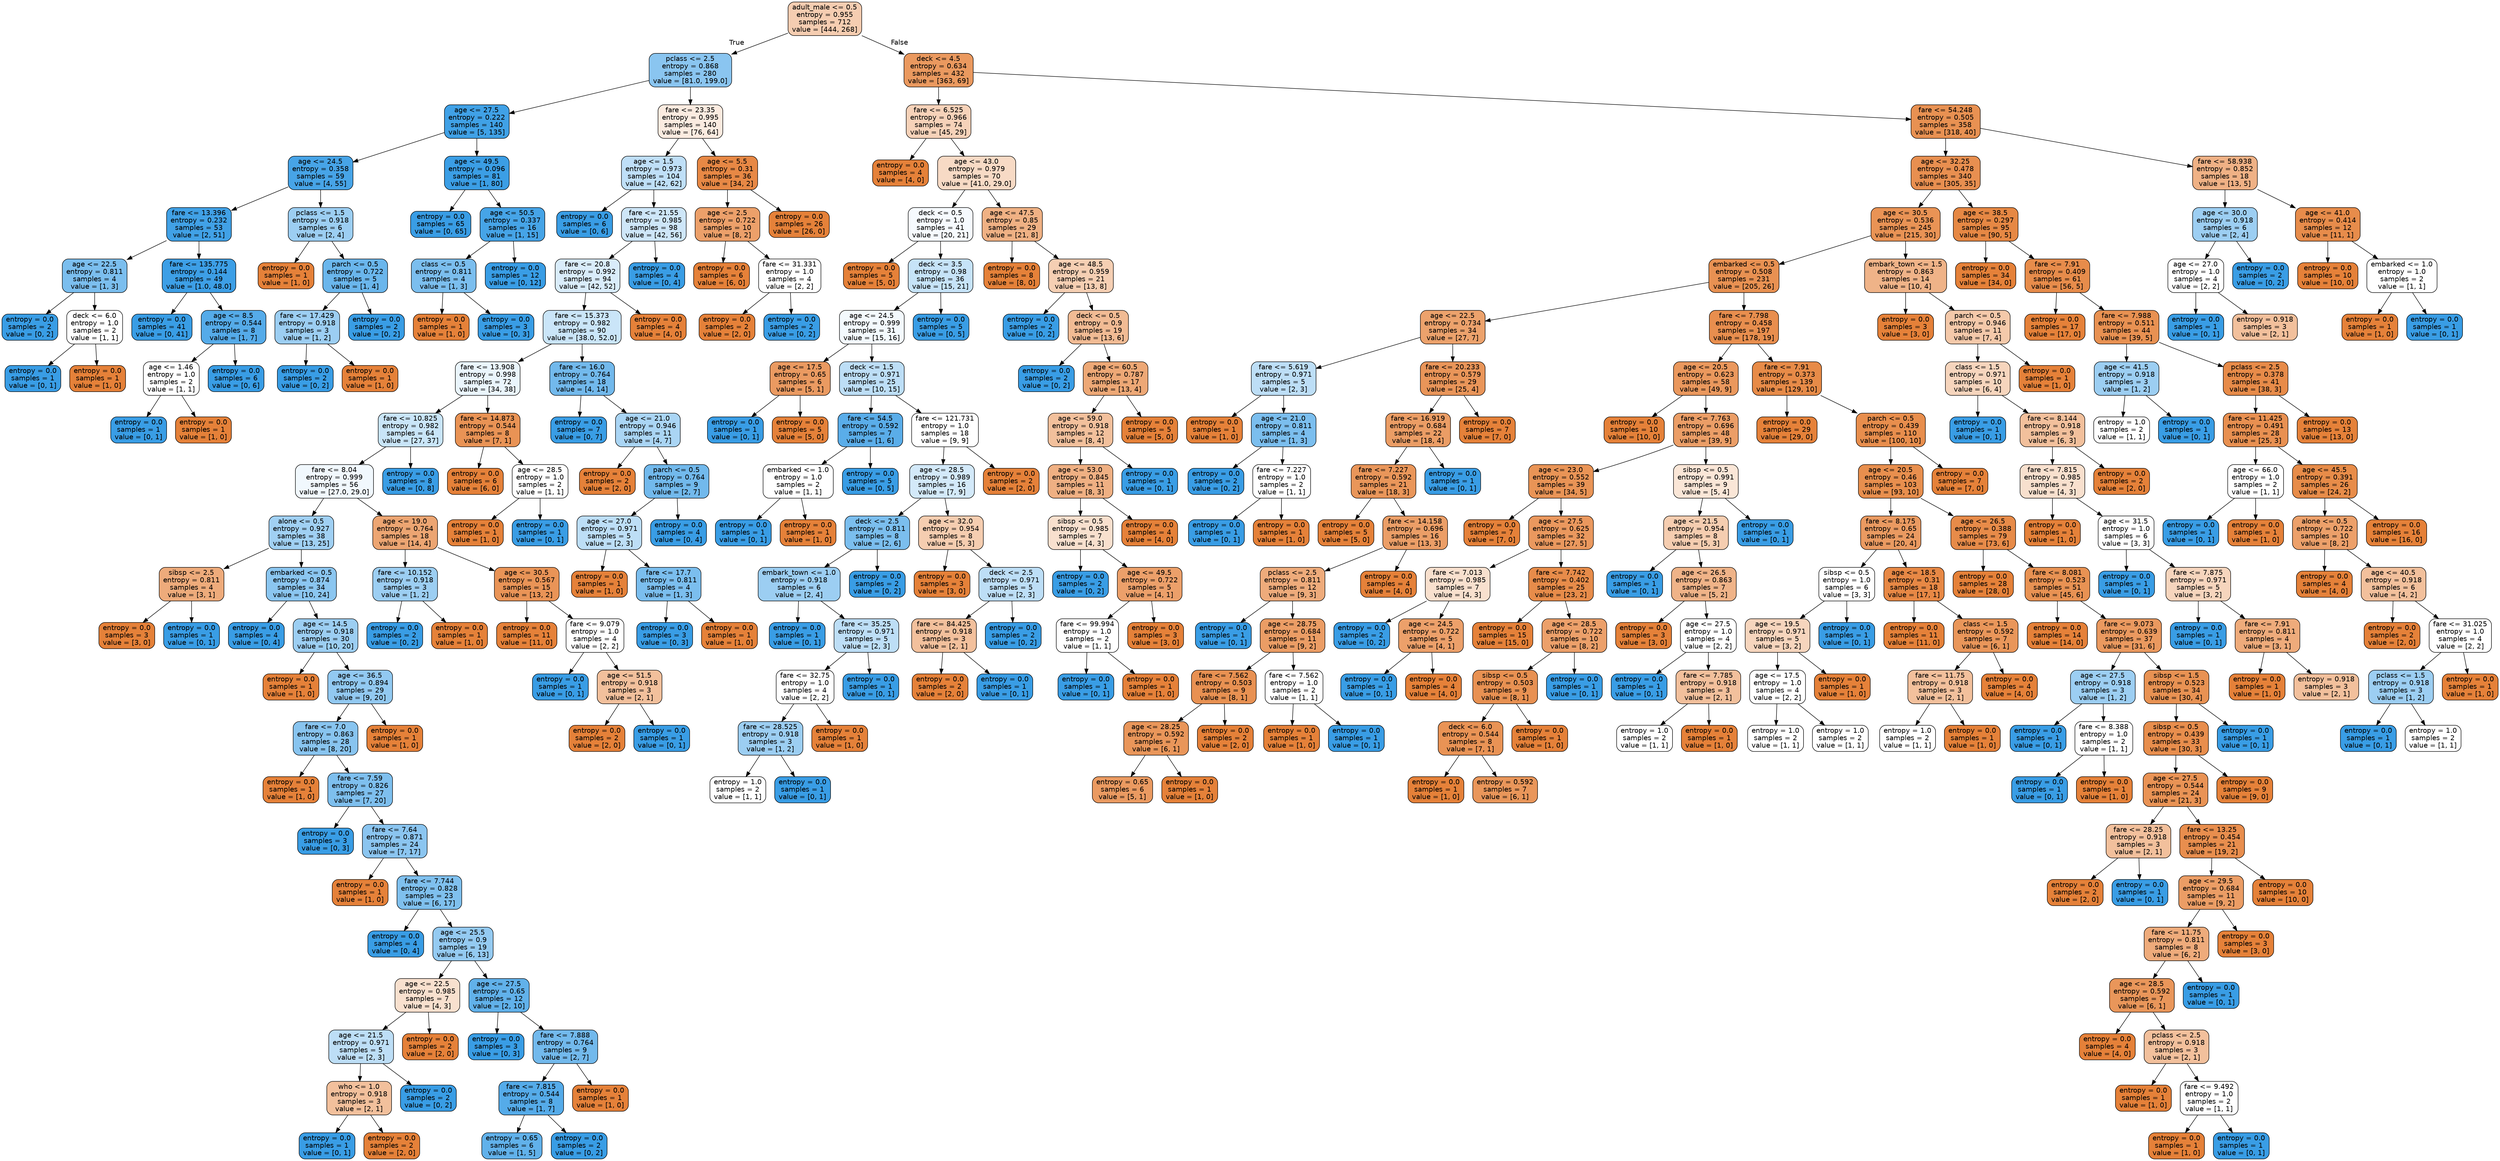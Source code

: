 digraph Tree {
node [shape=box, style="filled, rounded", color="black", fontname="helvetica"] ;
edge [fontname="helvetica"] ;
0 [label="adult_male <= 0.5\nentropy = 0.955\nsamples = 712\nvalue = [444, 268]", fillcolor="#f5cdb1"] ;
1 [label="pclass <= 2.5\nentropy = 0.868\nsamples = 280\nvalue = [81.0, 199.0]", fillcolor="#8ac5f0"] ;
0 -> 1 [labeldistance=2.5, labelangle=45, headlabel="True"] ;
2 [label="age <= 27.5\nentropy = 0.222\nsamples = 140\nvalue = [5, 135]", fillcolor="#40a1e6"] ;
1 -> 2 ;
3 [label="age <= 24.5\nentropy = 0.358\nsamples = 59\nvalue = [4, 55]", fillcolor="#47a4e7"] ;
2 -> 3 ;
4 [label="fare <= 13.396\nentropy = 0.232\nsamples = 53\nvalue = [2, 51]", fillcolor="#41a1e6"] ;
3 -> 4 ;
5 [label="age <= 22.5\nentropy = 0.811\nsamples = 4\nvalue = [1, 3]", fillcolor="#7bbeee"] ;
4 -> 5 ;
6 [label="entropy = 0.0\nsamples = 2\nvalue = [0, 2]", fillcolor="#399de5"] ;
5 -> 6 ;
7 [label="deck <= 6.0\nentropy = 1.0\nsamples = 2\nvalue = [1, 1]", fillcolor="#ffffff"] ;
5 -> 7 ;
8 [label="entropy = 0.0\nsamples = 1\nvalue = [0, 1]", fillcolor="#399de5"] ;
7 -> 8 ;
9 [label="entropy = 0.0\nsamples = 1\nvalue = [1, 0]", fillcolor="#e58139"] ;
7 -> 9 ;
10 [label="fare <= 135.775\nentropy = 0.144\nsamples = 49\nvalue = [1.0, 48.0]", fillcolor="#3d9fe6"] ;
4 -> 10 ;
11 [label="entropy = 0.0\nsamples = 41\nvalue = [0, 41]", fillcolor="#399de5"] ;
10 -> 11 ;
12 [label="age <= 8.5\nentropy = 0.544\nsamples = 8\nvalue = [1, 7]", fillcolor="#55abe9"] ;
10 -> 12 ;
13 [label="age <= 1.46\nentropy = 1.0\nsamples = 2\nvalue = [1, 1]", fillcolor="#ffffff"] ;
12 -> 13 ;
14 [label="entropy = 0.0\nsamples = 1\nvalue = [0, 1]", fillcolor="#399de5"] ;
13 -> 14 ;
15 [label="entropy = 0.0\nsamples = 1\nvalue = [1, 0]", fillcolor="#e58139"] ;
13 -> 15 ;
16 [label="entropy = 0.0\nsamples = 6\nvalue = [0, 6]", fillcolor="#399de5"] ;
12 -> 16 ;
17 [label="pclass <= 1.5\nentropy = 0.918\nsamples = 6\nvalue = [2, 4]", fillcolor="#9ccef2"] ;
3 -> 17 ;
18 [label="entropy = 0.0\nsamples = 1\nvalue = [1, 0]", fillcolor="#e58139"] ;
17 -> 18 ;
19 [label="parch <= 0.5\nentropy = 0.722\nsamples = 5\nvalue = [1, 4]", fillcolor="#6ab6ec"] ;
17 -> 19 ;
20 [label="fare <= 17.429\nentropy = 0.918\nsamples = 3\nvalue = [1, 2]", fillcolor="#9ccef2"] ;
19 -> 20 ;
21 [label="entropy = 0.0\nsamples = 2\nvalue = [0, 2]", fillcolor="#399de5"] ;
20 -> 21 ;
22 [label="entropy = 0.0\nsamples = 1\nvalue = [1, 0]", fillcolor="#e58139"] ;
20 -> 22 ;
23 [label="entropy = 0.0\nsamples = 2\nvalue = [0, 2]", fillcolor="#399de5"] ;
19 -> 23 ;
24 [label="age <= 49.5\nentropy = 0.096\nsamples = 81\nvalue = [1, 80]", fillcolor="#3b9ee5"] ;
2 -> 24 ;
25 [label="entropy = 0.0\nsamples = 65\nvalue = [0, 65]", fillcolor="#399de5"] ;
24 -> 25 ;
26 [label="age <= 50.5\nentropy = 0.337\nsamples = 16\nvalue = [1, 15]", fillcolor="#46a4e7"] ;
24 -> 26 ;
27 [label="class <= 0.5\nentropy = 0.811\nsamples = 4\nvalue = [1, 3]", fillcolor="#7bbeee"] ;
26 -> 27 ;
28 [label="entropy = 0.0\nsamples = 1\nvalue = [1, 0]", fillcolor="#e58139"] ;
27 -> 28 ;
29 [label="entropy = 0.0\nsamples = 3\nvalue = [0, 3]", fillcolor="#399de5"] ;
27 -> 29 ;
30 [label="entropy = 0.0\nsamples = 12\nvalue = [0, 12]", fillcolor="#399de5"] ;
26 -> 30 ;
31 [label="fare <= 23.35\nentropy = 0.995\nsamples = 140\nvalue = [76, 64]", fillcolor="#fbebe0"] ;
1 -> 31 ;
32 [label="age <= 1.5\nentropy = 0.973\nsamples = 104\nvalue = [42, 62]", fillcolor="#bfdff7"] ;
31 -> 32 ;
33 [label="entropy = 0.0\nsamples = 6\nvalue = [0, 6]", fillcolor="#399de5"] ;
32 -> 33 ;
34 [label="fare <= 21.55\nentropy = 0.985\nsamples = 98\nvalue = [42, 56]", fillcolor="#cee6f8"] ;
32 -> 34 ;
35 [label="fare <= 20.8\nentropy = 0.992\nsamples = 94\nvalue = [42, 52]", fillcolor="#d9ecfa"] ;
34 -> 35 ;
36 [label="fare <= 15.373\nentropy = 0.982\nsamples = 90\nvalue = [38.0, 52.0]", fillcolor="#cae5f8"] ;
35 -> 36 ;
37 [label="fare <= 13.908\nentropy = 0.998\nsamples = 72\nvalue = [34, 38]", fillcolor="#eaf5fc"] ;
36 -> 37 ;
38 [label="fare <= 10.825\nentropy = 0.982\nsamples = 64\nvalue = [27, 37]", fillcolor="#c9e5f8"] ;
37 -> 38 ;
39 [label="fare <= 8.04\nentropy = 0.999\nsamples = 56\nvalue = [27.0, 29.0]", fillcolor="#f1f8fd"] ;
38 -> 39 ;
40 [label="alone <= 0.5\nentropy = 0.927\nsamples = 38\nvalue = [13, 25]", fillcolor="#a0d0f3"] ;
39 -> 40 ;
41 [label="sibsp <= 2.5\nentropy = 0.811\nsamples = 4\nvalue = [3, 1]", fillcolor="#eeab7b"] ;
40 -> 41 ;
42 [label="entropy = 0.0\nsamples = 3\nvalue = [3, 0]", fillcolor="#e58139"] ;
41 -> 42 ;
43 [label="entropy = 0.0\nsamples = 1\nvalue = [0, 1]", fillcolor="#399de5"] ;
41 -> 43 ;
44 [label="embarked <= 0.5\nentropy = 0.874\nsamples = 34\nvalue = [10, 24]", fillcolor="#8bc6f0"] ;
40 -> 44 ;
45 [label="entropy = 0.0\nsamples = 4\nvalue = [0, 4]", fillcolor="#399de5"] ;
44 -> 45 ;
46 [label="age <= 14.5\nentropy = 0.918\nsamples = 30\nvalue = [10, 20]", fillcolor="#9ccef2"] ;
44 -> 46 ;
47 [label="entropy = 0.0\nsamples = 1\nvalue = [1, 0]", fillcolor="#e58139"] ;
46 -> 47 ;
48 [label="age <= 36.5\nentropy = 0.894\nsamples = 29\nvalue = [9, 20]", fillcolor="#92c9f1"] ;
46 -> 48 ;
49 [label="fare <= 7.0\nentropy = 0.863\nsamples = 28\nvalue = [8, 20]", fillcolor="#88c4ef"] ;
48 -> 49 ;
50 [label="entropy = 0.0\nsamples = 1\nvalue = [1, 0]", fillcolor="#e58139"] ;
49 -> 50 ;
51 [label="fare <= 7.59\nentropy = 0.826\nsamples = 27\nvalue = [7, 20]", fillcolor="#7ebfee"] ;
49 -> 51 ;
52 [label="entropy = 0.0\nsamples = 3\nvalue = [0, 3]", fillcolor="#399de5"] ;
51 -> 52 ;
53 [label="fare <= 7.64\nentropy = 0.871\nsamples = 24\nvalue = [7, 17]", fillcolor="#8bc5f0"] ;
51 -> 53 ;
54 [label="entropy = 0.0\nsamples = 1\nvalue = [1, 0]", fillcolor="#e58139"] ;
53 -> 54 ;
55 [label="fare <= 7.744\nentropy = 0.828\nsamples = 23\nvalue = [6, 17]", fillcolor="#7fc0ee"] ;
53 -> 55 ;
56 [label="entropy = 0.0\nsamples = 4\nvalue = [0, 4]", fillcolor="#399de5"] ;
55 -> 56 ;
57 [label="age <= 25.5\nentropy = 0.9\nsamples = 19\nvalue = [6, 13]", fillcolor="#94caf1"] ;
55 -> 57 ;
58 [label="age <= 22.5\nentropy = 0.985\nsamples = 7\nvalue = [4, 3]", fillcolor="#f8e0ce"] ;
57 -> 58 ;
59 [label="age <= 21.5\nentropy = 0.971\nsamples = 5\nvalue = [2, 3]", fillcolor="#bddef6"] ;
58 -> 59 ;
60 [label="who <= 1.0\nentropy = 0.918\nsamples = 3\nvalue = [2, 1]", fillcolor="#f2c09c"] ;
59 -> 60 ;
61 [label="entropy = 0.0\nsamples = 1\nvalue = [0, 1]", fillcolor="#399de5"] ;
60 -> 61 ;
62 [label="entropy = 0.0\nsamples = 2\nvalue = [2, 0]", fillcolor="#e58139"] ;
60 -> 62 ;
63 [label="entropy = 0.0\nsamples = 2\nvalue = [0, 2]", fillcolor="#399de5"] ;
59 -> 63 ;
64 [label="entropy = 0.0\nsamples = 2\nvalue = [2, 0]", fillcolor="#e58139"] ;
58 -> 64 ;
65 [label="age <= 27.5\nentropy = 0.65\nsamples = 12\nvalue = [2, 10]", fillcolor="#61b1ea"] ;
57 -> 65 ;
66 [label="entropy = 0.0\nsamples = 3\nvalue = [0, 3]", fillcolor="#399de5"] ;
65 -> 66 ;
67 [label="fare <= 7.888\nentropy = 0.764\nsamples = 9\nvalue = [2, 7]", fillcolor="#72b9ec"] ;
65 -> 67 ;
68 [label="fare <= 7.815\nentropy = 0.544\nsamples = 8\nvalue = [1, 7]", fillcolor="#55abe9"] ;
67 -> 68 ;
69 [label="entropy = 0.65\nsamples = 6\nvalue = [1, 5]", fillcolor="#61b1ea"] ;
68 -> 69 ;
70 [label="entropy = 0.0\nsamples = 2\nvalue = [0, 2]", fillcolor="#399de5"] ;
68 -> 70 ;
71 [label="entropy = 0.0\nsamples = 1\nvalue = [1, 0]", fillcolor="#e58139"] ;
67 -> 71 ;
72 [label="entropy = 0.0\nsamples = 1\nvalue = [1, 0]", fillcolor="#e58139"] ;
48 -> 72 ;
73 [label="age <= 19.0\nentropy = 0.764\nsamples = 18\nvalue = [14, 4]", fillcolor="#eca572"] ;
39 -> 73 ;
74 [label="fare <= 10.152\nentropy = 0.918\nsamples = 3\nvalue = [1, 2]", fillcolor="#9ccef2"] ;
73 -> 74 ;
75 [label="entropy = 0.0\nsamples = 2\nvalue = [0, 2]", fillcolor="#399de5"] ;
74 -> 75 ;
76 [label="entropy = 0.0\nsamples = 1\nvalue = [1, 0]", fillcolor="#e58139"] ;
74 -> 76 ;
77 [label="age <= 30.5\nentropy = 0.567\nsamples = 15\nvalue = [13, 2]", fillcolor="#e99457"] ;
73 -> 77 ;
78 [label="entropy = 0.0\nsamples = 11\nvalue = [11, 0]", fillcolor="#e58139"] ;
77 -> 78 ;
79 [label="fare <= 9.079\nentropy = 1.0\nsamples = 4\nvalue = [2, 2]", fillcolor="#ffffff"] ;
77 -> 79 ;
80 [label="entropy = 0.0\nsamples = 1\nvalue = [0, 1]", fillcolor="#399de5"] ;
79 -> 80 ;
81 [label="age <= 51.5\nentropy = 0.918\nsamples = 3\nvalue = [2, 1]", fillcolor="#f2c09c"] ;
79 -> 81 ;
82 [label="entropy = 0.0\nsamples = 2\nvalue = [2, 0]", fillcolor="#e58139"] ;
81 -> 82 ;
83 [label="entropy = 0.0\nsamples = 1\nvalue = [0, 1]", fillcolor="#399de5"] ;
81 -> 83 ;
84 [label="entropy = 0.0\nsamples = 8\nvalue = [0, 8]", fillcolor="#399de5"] ;
38 -> 84 ;
85 [label="fare <= 14.873\nentropy = 0.544\nsamples = 8\nvalue = [7, 1]", fillcolor="#e99355"] ;
37 -> 85 ;
86 [label="entropy = 0.0\nsamples = 6\nvalue = [6, 0]", fillcolor="#e58139"] ;
85 -> 86 ;
87 [label="age <= 28.5\nentropy = 1.0\nsamples = 2\nvalue = [1, 1]", fillcolor="#ffffff"] ;
85 -> 87 ;
88 [label="entropy = 0.0\nsamples = 1\nvalue = [1, 0]", fillcolor="#e58139"] ;
87 -> 88 ;
89 [label="entropy = 0.0\nsamples = 1\nvalue = [0, 1]", fillcolor="#399de5"] ;
87 -> 89 ;
90 [label="fare <= 16.0\nentropy = 0.764\nsamples = 18\nvalue = [4, 14]", fillcolor="#72b9ec"] ;
36 -> 90 ;
91 [label="entropy = 0.0\nsamples = 7\nvalue = [0, 7]", fillcolor="#399de5"] ;
90 -> 91 ;
92 [label="age <= 21.0\nentropy = 0.946\nsamples = 11\nvalue = [4, 7]", fillcolor="#aad5f4"] ;
90 -> 92 ;
93 [label="entropy = 0.0\nsamples = 2\nvalue = [2, 0]", fillcolor="#e58139"] ;
92 -> 93 ;
94 [label="parch <= 0.5\nentropy = 0.764\nsamples = 9\nvalue = [2, 7]", fillcolor="#72b9ec"] ;
92 -> 94 ;
95 [label="age <= 27.0\nentropy = 0.971\nsamples = 5\nvalue = [2, 3]", fillcolor="#bddef6"] ;
94 -> 95 ;
96 [label="entropy = 0.0\nsamples = 1\nvalue = [1, 0]", fillcolor="#e58139"] ;
95 -> 96 ;
97 [label="fare <= 17.7\nentropy = 0.811\nsamples = 4\nvalue = [1, 3]", fillcolor="#7bbeee"] ;
95 -> 97 ;
98 [label="entropy = 0.0\nsamples = 3\nvalue = [0, 3]", fillcolor="#399de5"] ;
97 -> 98 ;
99 [label="entropy = 0.0\nsamples = 1\nvalue = [1, 0]", fillcolor="#e58139"] ;
97 -> 99 ;
100 [label="entropy = 0.0\nsamples = 4\nvalue = [0, 4]", fillcolor="#399de5"] ;
94 -> 100 ;
101 [label="entropy = 0.0\nsamples = 4\nvalue = [4, 0]", fillcolor="#e58139"] ;
35 -> 101 ;
102 [label="entropy = 0.0\nsamples = 4\nvalue = [0, 4]", fillcolor="#399de5"] ;
34 -> 102 ;
103 [label="age <= 5.5\nentropy = 0.31\nsamples = 36\nvalue = [34, 2]", fillcolor="#e78845"] ;
31 -> 103 ;
104 [label="age <= 2.5\nentropy = 0.722\nsamples = 10\nvalue = [8, 2]", fillcolor="#eca06a"] ;
103 -> 104 ;
105 [label="entropy = 0.0\nsamples = 6\nvalue = [6, 0]", fillcolor="#e58139"] ;
104 -> 105 ;
106 [label="fare <= 31.331\nentropy = 1.0\nsamples = 4\nvalue = [2, 2]", fillcolor="#ffffff"] ;
104 -> 106 ;
107 [label="entropy = 0.0\nsamples = 2\nvalue = [2, 0]", fillcolor="#e58139"] ;
106 -> 107 ;
108 [label="entropy = 0.0\nsamples = 2\nvalue = [0, 2]", fillcolor="#399de5"] ;
106 -> 108 ;
109 [label="entropy = 0.0\nsamples = 26\nvalue = [26, 0]", fillcolor="#e58139"] ;
103 -> 109 ;
110 [label="deck <= 4.5\nentropy = 0.634\nsamples = 432\nvalue = [363, 69]", fillcolor="#ea995f"] ;
0 -> 110 [labeldistance=2.5, labelangle=-45, headlabel="False"] ;
111 [label="fare <= 6.525\nentropy = 0.966\nsamples = 74\nvalue = [45, 29]", fillcolor="#f6d2b9"] ;
110 -> 111 ;
112 [label="entropy = 0.0\nsamples = 4\nvalue = [4, 0]", fillcolor="#e58139"] ;
111 -> 112 ;
113 [label="age <= 43.0\nentropy = 0.979\nsamples = 70\nvalue = [41.0, 29.0]", fillcolor="#f7dac5"] ;
111 -> 113 ;
114 [label="deck <= 0.5\nentropy = 1.0\nsamples = 41\nvalue = [20, 21]", fillcolor="#f6fafe"] ;
113 -> 114 ;
115 [label="entropy = 0.0\nsamples = 5\nvalue = [5, 0]", fillcolor="#e58139"] ;
114 -> 115 ;
116 [label="deck <= 3.5\nentropy = 0.98\nsamples = 36\nvalue = [15, 21]", fillcolor="#c6e3f8"] ;
114 -> 116 ;
117 [label="age <= 24.5\nentropy = 0.999\nsamples = 31\nvalue = [15, 16]", fillcolor="#f3f9fd"] ;
116 -> 117 ;
118 [label="age <= 17.5\nentropy = 0.65\nsamples = 6\nvalue = [5, 1]", fillcolor="#ea9a61"] ;
117 -> 118 ;
119 [label="entropy = 0.0\nsamples = 1\nvalue = [0, 1]", fillcolor="#399de5"] ;
118 -> 119 ;
120 [label="entropy = 0.0\nsamples = 5\nvalue = [5, 0]", fillcolor="#e58139"] ;
118 -> 120 ;
121 [label="deck <= 1.5\nentropy = 0.971\nsamples = 25\nvalue = [10, 15]", fillcolor="#bddef6"] ;
117 -> 121 ;
122 [label="fare <= 54.5\nentropy = 0.592\nsamples = 7\nvalue = [1, 6]", fillcolor="#5aade9"] ;
121 -> 122 ;
123 [label="embarked <= 1.0\nentropy = 1.0\nsamples = 2\nvalue = [1, 1]", fillcolor="#ffffff"] ;
122 -> 123 ;
124 [label="entropy = 0.0\nsamples = 1\nvalue = [0, 1]", fillcolor="#399de5"] ;
123 -> 124 ;
125 [label="entropy = 0.0\nsamples = 1\nvalue = [1, 0]", fillcolor="#e58139"] ;
123 -> 125 ;
126 [label="entropy = 0.0\nsamples = 5\nvalue = [0, 5]", fillcolor="#399de5"] ;
122 -> 126 ;
127 [label="fare <= 121.731\nentropy = 1.0\nsamples = 18\nvalue = [9, 9]", fillcolor="#ffffff"] ;
121 -> 127 ;
128 [label="age <= 28.5\nentropy = 0.989\nsamples = 16\nvalue = [7, 9]", fillcolor="#d3e9f9"] ;
127 -> 128 ;
129 [label="deck <= 2.5\nentropy = 0.811\nsamples = 8\nvalue = [2, 6]", fillcolor="#7bbeee"] ;
128 -> 129 ;
130 [label="embark_town <= 1.0\nentropy = 0.918\nsamples = 6\nvalue = [2, 4]", fillcolor="#9ccef2"] ;
129 -> 130 ;
131 [label="entropy = 0.0\nsamples = 1\nvalue = [0, 1]", fillcolor="#399de5"] ;
130 -> 131 ;
132 [label="fare <= 35.25\nentropy = 0.971\nsamples = 5\nvalue = [2, 3]", fillcolor="#bddef6"] ;
130 -> 132 ;
133 [label="fare <= 32.75\nentropy = 1.0\nsamples = 4\nvalue = [2, 2]", fillcolor="#ffffff"] ;
132 -> 133 ;
134 [label="fare <= 28.525\nentropy = 0.918\nsamples = 3\nvalue = [1, 2]", fillcolor="#9ccef2"] ;
133 -> 134 ;
135 [label="entropy = 1.0\nsamples = 2\nvalue = [1, 1]", fillcolor="#ffffff"] ;
134 -> 135 ;
136 [label="entropy = 0.0\nsamples = 1\nvalue = [0, 1]", fillcolor="#399de5"] ;
134 -> 136 ;
137 [label="entropy = 0.0\nsamples = 1\nvalue = [1, 0]", fillcolor="#e58139"] ;
133 -> 137 ;
138 [label="entropy = 0.0\nsamples = 1\nvalue = [0, 1]", fillcolor="#399de5"] ;
132 -> 138 ;
139 [label="entropy = 0.0\nsamples = 2\nvalue = [0, 2]", fillcolor="#399de5"] ;
129 -> 139 ;
140 [label="age <= 32.0\nentropy = 0.954\nsamples = 8\nvalue = [5, 3]", fillcolor="#f5cdb0"] ;
128 -> 140 ;
141 [label="entropy = 0.0\nsamples = 3\nvalue = [3, 0]", fillcolor="#e58139"] ;
140 -> 141 ;
142 [label="deck <= 2.5\nentropy = 0.971\nsamples = 5\nvalue = [2, 3]", fillcolor="#bddef6"] ;
140 -> 142 ;
143 [label="fare <= 84.425\nentropy = 0.918\nsamples = 3\nvalue = [2, 1]", fillcolor="#f2c09c"] ;
142 -> 143 ;
144 [label="entropy = 0.0\nsamples = 2\nvalue = [2, 0]", fillcolor="#e58139"] ;
143 -> 144 ;
145 [label="entropy = 0.0\nsamples = 1\nvalue = [0, 1]", fillcolor="#399de5"] ;
143 -> 145 ;
146 [label="entropy = 0.0\nsamples = 2\nvalue = [0, 2]", fillcolor="#399de5"] ;
142 -> 146 ;
147 [label="entropy = 0.0\nsamples = 2\nvalue = [2, 0]", fillcolor="#e58139"] ;
127 -> 147 ;
148 [label="entropy = 0.0\nsamples = 5\nvalue = [0, 5]", fillcolor="#399de5"] ;
116 -> 148 ;
149 [label="age <= 47.5\nentropy = 0.85\nsamples = 29\nvalue = [21, 8]", fillcolor="#efb184"] ;
113 -> 149 ;
150 [label="entropy = 0.0\nsamples = 8\nvalue = [8, 0]", fillcolor="#e58139"] ;
149 -> 150 ;
151 [label="age <= 48.5\nentropy = 0.959\nsamples = 21\nvalue = [13, 8]", fillcolor="#f5cfb3"] ;
149 -> 151 ;
152 [label="entropy = 0.0\nsamples = 2\nvalue = [0, 2]", fillcolor="#399de5"] ;
151 -> 152 ;
153 [label="deck <= 0.5\nentropy = 0.9\nsamples = 19\nvalue = [13, 6]", fillcolor="#f1bb94"] ;
151 -> 153 ;
154 [label="entropy = 0.0\nsamples = 2\nvalue = [0, 2]", fillcolor="#399de5"] ;
153 -> 154 ;
155 [label="age <= 60.5\nentropy = 0.787\nsamples = 17\nvalue = [13, 4]", fillcolor="#eda876"] ;
153 -> 155 ;
156 [label="age <= 59.0\nentropy = 0.918\nsamples = 12\nvalue = [8, 4]", fillcolor="#f2c09c"] ;
155 -> 156 ;
157 [label="age <= 53.0\nentropy = 0.845\nsamples = 11\nvalue = [8, 3]", fillcolor="#efb083"] ;
156 -> 157 ;
158 [label="sibsp <= 0.5\nentropy = 0.985\nsamples = 7\nvalue = [4, 3]", fillcolor="#f8e0ce"] ;
157 -> 158 ;
159 [label="entropy = 0.0\nsamples = 2\nvalue = [0, 2]", fillcolor="#399de5"] ;
158 -> 159 ;
160 [label="age <= 49.5\nentropy = 0.722\nsamples = 5\nvalue = [4, 1]", fillcolor="#eca06a"] ;
158 -> 160 ;
161 [label="fare <= 99.994\nentropy = 1.0\nsamples = 2\nvalue = [1, 1]", fillcolor="#ffffff"] ;
160 -> 161 ;
162 [label="entropy = 0.0\nsamples = 1\nvalue = [0, 1]", fillcolor="#399de5"] ;
161 -> 162 ;
163 [label="entropy = 0.0\nsamples = 1\nvalue = [1, 0]", fillcolor="#e58139"] ;
161 -> 163 ;
164 [label="entropy = 0.0\nsamples = 3\nvalue = [3, 0]", fillcolor="#e58139"] ;
160 -> 164 ;
165 [label="entropy = 0.0\nsamples = 4\nvalue = [4, 0]", fillcolor="#e58139"] ;
157 -> 165 ;
166 [label="entropy = 0.0\nsamples = 1\nvalue = [0, 1]", fillcolor="#399de5"] ;
156 -> 166 ;
167 [label="entropy = 0.0\nsamples = 5\nvalue = [5, 0]", fillcolor="#e58139"] ;
155 -> 167 ;
168 [label="fare <= 54.248\nentropy = 0.505\nsamples = 358\nvalue = [318, 40]", fillcolor="#e89152"] ;
110 -> 168 ;
169 [label="age <= 32.25\nentropy = 0.478\nsamples = 340\nvalue = [305, 35]", fillcolor="#e88f50"] ;
168 -> 169 ;
170 [label="age <= 30.5\nentropy = 0.536\nsamples = 245\nvalue = [215, 30]", fillcolor="#e99355"] ;
169 -> 170 ;
171 [label="embarked <= 0.5\nentropy = 0.508\nsamples = 231\nvalue = [205, 26]", fillcolor="#e89152"] ;
170 -> 171 ;
172 [label="age <= 22.5\nentropy = 0.734\nsamples = 34\nvalue = [27, 7]", fillcolor="#eca26c"] ;
171 -> 172 ;
173 [label="fare <= 5.619\nentropy = 0.971\nsamples = 5\nvalue = [2, 3]", fillcolor="#bddef6"] ;
172 -> 173 ;
174 [label="entropy = 0.0\nsamples = 1\nvalue = [1, 0]", fillcolor="#e58139"] ;
173 -> 174 ;
175 [label="age <= 21.0\nentropy = 0.811\nsamples = 4\nvalue = [1, 3]", fillcolor="#7bbeee"] ;
173 -> 175 ;
176 [label="entropy = 0.0\nsamples = 2\nvalue = [0, 2]", fillcolor="#399de5"] ;
175 -> 176 ;
177 [label="fare <= 7.227\nentropy = 1.0\nsamples = 2\nvalue = [1, 1]", fillcolor="#ffffff"] ;
175 -> 177 ;
178 [label="entropy = 0.0\nsamples = 1\nvalue = [0, 1]", fillcolor="#399de5"] ;
177 -> 178 ;
179 [label="entropy = 0.0\nsamples = 1\nvalue = [1, 0]", fillcolor="#e58139"] ;
177 -> 179 ;
180 [label="fare <= 20.233\nentropy = 0.579\nsamples = 29\nvalue = [25, 4]", fillcolor="#e99559"] ;
172 -> 180 ;
181 [label="fare <= 16.919\nentropy = 0.684\nsamples = 22\nvalue = [18, 4]", fillcolor="#eb9d65"] ;
180 -> 181 ;
182 [label="fare <= 7.227\nentropy = 0.592\nsamples = 21\nvalue = [18, 3]", fillcolor="#e9965a"] ;
181 -> 182 ;
183 [label="entropy = 0.0\nsamples = 5\nvalue = [5, 0]", fillcolor="#e58139"] ;
182 -> 183 ;
184 [label="fare <= 14.158\nentropy = 0.696\nsamples = 16\nvalue = [13, 3]", fillcolor="#eb9e67"] ;
182 -> 184 ;
185 [label="pclass <= 2.5\nentropy = 0.811\nsamples = 12\nvalue = [9, 3]", fillcolor="#eeab7b"] ;
184 -> 185 ;
186 [label="entropy = 0.0\nsamples = 1\nvalue = [0, 1]", fillcolor="#399de5"] ;
185 -> 186 ;
187 [label="age <= 28.75\nentropy = 0.684\nsamples = 11\nvalue = [9, 2]", fillcolor="#eb9d65"] ;
185 -> 187 ;
188 [label="fare <= 7.562\nentropy = 0.503\nsamples = 9\nvalue = [8, 1]", fillcolor="#e89152"] ;
187 -> 188 ;
189 [label="age <= 28.25\nentropy = 0.592\nsamples = 7\nvalue = [6, 1]", fillcolor="#e9965a"] ;
188 -> 189 ;
190 [label="entropy = 0.65\nsamples = 6\nvalue = [5, 1]", fillcolor="#ea9a61"] ;
189 -> 190 ;
191 [label="entropy = 0.0\nsamples = 1\nvalue = [1, 0]", fillcolor="#e58139"] ;
189 -> 191 ;
192 [label="entropy = 0.0\nsamples = 2\nvalue = [2, 0]", fillcolor="#e58139"] ;
188 -> 192 ;
193 [label="fare <= 7.562\nentropy = 1.0\nsamples = 2\nvalue = [1, 1]", fillcolor="#ffffff"] ;
187 -> 193 ;
194 [label="entropy = 0.0\nsamples = 1\nvalue = [1, 0]", fillcolor="#e58139"] ;
193 -> 194 ;
195 [label="entropy = 0.0\nsamples = 1\nvalue = [0, 1]", fillcolor="#399de5"] ;
193 -> 195 ;
196 [label="entropy = 0.0\nsamples = 4\nvalue = [4, 0]", fillcolor="#e58139"] ;
184 -> 196 ;
197 [label="entropy = 0.0\nsamples = 1\nvalue = [0, 1]", fillcolor="#399de5"] ;
181 -> 197 ;
198 [label="entropy = 0.0\nsamples = 7\nvalue = [7, 0]", fillcolor="#e58139"] ;
180 -> 198 ;
199 [label="fare <= 7.798\nentropy = 0.458\nsamples = 197\nvalue = [178, 19]", fillcolor="#e88e4e"] ;
171 -> 199 ;
200 [label="age <= 20.5\nentropy = 0.623\nsamples = 58\nvalue = [49, 9]", fillcolor="#ea985d"] ;
199 -> 200 ;
201 [label="entropy = 0.0\nsamples = 10\nvalue = [10, 0]", fillcolor="#e58139"] ;
200 -> 201 ;
202 [label="fare <= 7.763\nentropy = 0.696\nsamples = 48\nvalue = [39, 9]", fillcolor="#eb9e67"] ;
200 -> 202 ;
203 [label="age <= 23.0\nentropy = 0.552\nsamples = 39\nvalue = [34, 5]", fillcolor="#e99456"] ;
202 -> 203 ;
204 [label="entropy = 0.0\nsamples = 7\nvalue = [7, 0]", fillcolor="#e58139"] ;
203 -> 204 ;
205 [label="age <= 27.5\nentropy = 0.625\nsamples = 32\nvalue = [27, 5]", fillcolor="#ea985e"] ;
203 -> 205 ;
206 [label="fare <= 7.013\nentropy = 0.985\nsamples = 7\nvalue = [4, 3]", fillcolor="#f8e0ce"] ;
205 -> 206 ;
207 [label="entropy = 0.0\nsamples = 2\nvalue = [0, 2]", fillcolor="#399de5"] ;
206 -> 207 ;
208 [label="age <= 24.5\nentropy = 0.722\nsamples = 5\nvalue = [4, 1]", fillcolor="#eca06a"] ;
206 -> 208 ;
209 [label="entropy = 0.0\nsamples = 1\nvalue = [0, 1]", fillcolor="#399de5"] ;
208 -> 209 ;
210 [label="entropy = 0.0\nsamples = 4\nvalue = [4, 0]", fillcolor="#e58139"] ;
208 -> 210 ;
211 [label="fare <= 7.742\nentropy = 0.402\nsamples = 25\nvalue = [23, 2]", fillcolor="#e78c4a"] ;
205 -> 211 ;
212 [label="entropy = 0.0\nsamples = 15\nvalue = [15, 0]", fillcolor="#e58139"] ;
211 -> 212 ;
213 [label="age <= 28.5\nentropy = 0.722\nsamples = 10\nvalue = [8, 2]", fillcolor="#eca06a"] ;
211 -> 213 ;
214 [label="sibsp <= 0.5\nentropy = 0.503\nsamples = 9\nvalue = [8, 1]", fillcolor="#e89152"] ;
213 -> 214 ;
215 [label="deck <= 6.0\nentropy = 0.544\nsamples = 8\nvalue = [7, 1]", fillcolor="#e99355"] ;
214 -> 215 ;
216 [label="entropy = 0.0\nsamples = 1\nvalue = [1, 0]", fillcolor="#e58139"] ;
215 -> 216 ;
217 [label="entropy = 0.592\nsamples = 7\nvalue = [6, 1]", fillcolor="#e9965a"] ;
215 -> 217 ;
218 [label="entropy = 0.0\nsamples = 1\nvalue = [1, 0]", fillcolor="#e58139"] ;
214 -> 218 ;
219 [label="entropy = 0.0\nsamples = 1\nvalue = [0, 1]", fillcolor="#399de5"] ;
213 -> 219 ;
220 [label="sibsp <= 0.5\nentropy = 0.991\nsamples = 9\nvalue = [5, 4]", fillcolor="#fae6d7"] ;
202 -> 220 ;
221 [label="age <= 21.5\nentropy = 0.954\nsamples = 8\nvalue = [5, 3]", fillcolor="#f5cdb0"] ;
220 -> 221 ;
222 [label="entropy = 0.0\nsamples = 1\nvalue = [0, 1]", fillcolor="#399de5"] ;
221 -> 222 ;
223 [label="age <= 26.5\nentropy = 0.863\nsamples = 7\nvalue = [5, 2]", fillcolor="#efb388"] ;
221 -> 223 ;
224 [label="entropy = 0.0\nsamples = 3\nvalue = [3, 0]", fillcolor="#e58139"] ;
223 -> 224 ;
225 [label="age <= 27.5\nentropy = 1.0\nsamples = 4\nvalue = [2, 2]", fillcolor="#ffffff"] ;
223 -> 225 ;
226 [label="entropy = 0.0\nsamples = 1\nvalue = [0, 1]", fillcolor="#399de5"] ;
225 -> 226 ;
227 [label="fare <= 7.785\nentropy = 0.918\nsamples = 3\nvalue = [2, 1]", fillcolor="#f2c09c"] ;
225 -> 227 ;
228 [label="entropy = 1.0\nsamples = 2\nvalue = [1, 1]", fillcolor="#ffffff"] ;
227 -> 228 ;
229 [label="entropy = 0.0\nsamples = 1\nvalue = [1, 0]", fillcolor="#e58139"] ;
227 -> 229 ;
230 [label="entropy = 0.0\nsamples = 1\nvalue = [0, 1]", fillcolor="#399de5"] ;
220 -> 230 ;
231 [label="fare <= 7.91\nentropy = 0.373\nsamples = 139\nvalue = [129, 10]", fillcolor="#e78b48"] ;
199 -> 231 ;
232 [label="entropy = 0.0\nsamples = 29\nvalue = [29, 0]", fillcolor="#e58139"] ;
231 -> 232 ;
233 [label="parch <= 0.5\nentropy = 0.439\nsamples = 110\nvalue = [100, 10]", fillcolor="#e88e4d"] ;
231 -> 233 ;
234 [label="age <= 20.5\nentropy = 0.46\nsamples = 103\nvalue = [93, 10]", fillcolor="#e88f4e"] ;
233 -> 234 ;
235 [label="fare <= 8.175\nentropy = 0.65\nsamples = 24\nvalue = [20, 4]", fillcolor="#ea9a61"] ;
234 -> 235 ;
236 [label="sibsp <= 0.5\nentropy = 1.0\nsamples = 6\nvalue = [3, 3]", fillcolor="#ffffff"] ;
235 -> 236 ;
237 [label="age <= 19.5\nentropy = 0.971\nsamples = 5\nvalue = [3, 2]", fillcolor="#f6d5bd"] ;
236 -> 237 ;
238 [label="age <= 17.5\nentropy = 1.0\nsamples = 4\nvalue = [2, 2]", fillcolor="#ffffff"] ;
237 -> 238 ;
239 [label="entropy = 1.0\nsamples = 2\nvalue = [1, 1]", fillcolor="#ffffff"] ;
238 -> 239 ;
240 [label="entropy = 1.0\nsamples = 2\nvalue = [1, 1]", fillcolor="#ffffff"] ;
238 -> 240 ;
241 [label="entropy = 0.0\nsamples = 1\nvalue = [1, 0]", fillcolor="#e58139"] ;
237 -> 241 ;
242 [label="entropy = 0.0\nsamples = 1\nvalue = [0, 1]", fillcolor="#399de5"] ;
236 -> 242 ;
243 [label="age <= 18.5\nentropy = 0.31\nsamples = 18\nvalue = [17, 1]", fillcolor="#e78845"] ;
235 -> 243 ;
244 [label="entropy = 0.0\nsamples = 11\nvalue = [11, 0]", fillcolor="#e58139"] ;
243 -> 244 ;
245 [label="class <= 1.5\nentropy = 0.592\nsamples = 7\nvalue = [6, 1]", fillcolor="#e9965a"] ;
243 -> 245 ;
246 [label="fare <= 11.75\nentropy = 0.918\nsamples = 3\nvalue = [2, 1]", fillcolor="#f2c09c"] ;
245 -> 246 ;
247 [label="entropy = 1.0\nsamples = 2\nvalue = [1, 1]", fillcolor="#ffffff"] ;
246 -> 247 ;
248 [label="entropy = 0.0\nsamples = 1\nvalue = [1, 0]", fillcolor="#e58139"] ;
246 -> 248 ;
249 [label="entropy = 0.0\nsamples = 4\nvalue = [4, 0]", fillcolor="#e58139"] ;
245 -> 249 ;
250 [label="age <= 26.5\nentropy = 0.388\nsamples = 79\nvalue = [73, 6]", fillcolor="#e78b49"] ;
234 -> 250 ;
251 [label="entropy = 0.0\nsamples = 28\nvalue = [28, 0]", fillcolor="#e58139"] ;
250 -> 251 ;
252 [label="fare <= 8.081\nentropy = 0.523\nsamples = 51\nvalue = [45, 6]", fillcolor="#e89253"] ;
250 -> 252 ;
253 [label="entropy = 0.0\nsamples = 14\nvalue = [14, 0]", fillcolor="#e58139"] ;
252 -> 253 ;
254 [label="fare <= 9.073\nentropy = 0.639\nsamples = 37\nvalue = [31, 6]", fillcolor="#ea995f"] ;
252 -> 254 ;
255 [label="age <= 27.5\nentropy = 0.918\nsamples = 3\nvalue = [1, 2]", fillcolor="#9ccef2"] ;
254 -> 255 ;
256 [label="entropy = 0.0\nsamples = 1\nvalue = [0, 1]", fillcolor="#399de5"] ;
255 -> 256 ;
257 [label="fare <= 8.388\nentropy = 1.0\nsamples = 2\nvalue = [1, 1]", fillcolor="#ffffff"] ;
255 -> 257 ;
258 [label="entropy = 0.0\nsamples = 1\nvalue = [0, 1]", fillcolor="#399de5"] ;
257 -> 258 ;
259 [label="entropy = 0.0\nsamples = 1\nvalue = [1, 0]", fillcolor="#e58139"] ;
257 -> 259 ;
260 [label="sibsp <= 1.5\nentropy = 0.523\nsamples = 34\nvalue = [30, 4]", fillcolor="#e89253"] ;
254 -> 260 ;
261 [label="sibsp <= 0.5\nentropy = 0.439\nsamples = 33\nvalue = [30, 3]", fillcolor="#e88e4d"] ;
260 -> 261 ;
262 [label="age <= 27.5\nentropy = 0.544\nsamples = 24\nvalue = [21, 3]", fillcolor="#e99355"] ;
261 -> 262 ;
263 [label="fare <= 28.25\nentropy = 0.918\nsamples = 3\nvalue = [2, 1]", fillcolor="#f2c09c"] ;
262 -> 263 ;
264 [label="entropy = 0.0\nsamples = 2\nvalue = [2, 0]", fillcolor="#e58139"] ;
263 -> 264 ;
265 [label="entropy = 0.0\nsamples = 1\nvalue = [0, 1]", fillcolor="#399de5"] ;
263 -> 265 ;
266 [label="fare <= 13.25\nentropy = 0.454\nsamples = 21\nvalue = [19, 2]", fillcolor="#e88e4e"] ;
262 -> 266 ;
267 [label="age <= 29.5\nentropy = 0.684\nsamples = 11\nvalue = [9, 2]", fillcolor="#eb9d65"] ;
266 -> 267 ;
268 [label="fare <= 11.75\nentropy = 0.811\nsamples = 8\nvalue = [6, 2]", fillcolor="#eeab7b"] ;
267 -> 268 ;
269 [label="age <= 28.5\nentropy = 0.592\nsamples = 7\nvalue = [6, 1]", fillcolor="#e9965a"] ;
268 -> 269 ;
270 [label="entropy = 0.0\nsamples = 4\nvalue = [4, 0]", fillcolor="#e58139"] ;
269 -> 270 ;
271 [label="pclass <= 2.5\nentropy = 0.918\nsamples = 3\nvalue = [2, 1]", fillcolor="#f2c09c"] ;
269 -> 271 ;
272 [label="entropy = 0.0\nsamples = 1\nvalue = [1, 0]", fillcolor="#e58139"] ;
271 -> 272 ;
273 [label="fare <= 9.492\nentropy = 1.0\nsamples = 2\nvalue = [1, 1]", fillcolor="#ffffff"] ;
271 -> 273 ;
274 [label="entropy = 0.0\nsamples = 1\nvalue = [1, 0]", fillcolor="#e58139"] ;
273 -> 274 ;
275 [label="entropy = 0.0\nsamples = 1\nvalue = [0, 1]", fillcolor="#399de5"] ;
273 -> 275 ;
276 [label="entropy = 0.0\nsamples = 1\nvalue = [0, 1]", fillcolor="#399de5"] ;
268 -> 276 ;
277 [label="entropy = 0.0\nsamples = 3\nvalue = [3, 0]", fillcolor="#e58139"] ;
267 -> 277 ;
278 [label="entropy = 0.0\nsamples = 10\nvalue = [10, 0]", fillcolor="#e58139"] ;
266 -> 278 ;
279 [label="entropy = 0.0\nsamples = 9\nvalue = [9, 0]", fillcolor="#e58139"] ;
261 -> 279 ;
280 [label="entropy = 0.0\nsamples = 1\nvalue = [0, 1]", fillcolor="#399de5"] ;
260 -> 280 ;
281 [label="entropy = 0.0\nsamples = 7\nvalue = [7, 0]", fillcolor="#e58139"] ;
233 -> 281 ;
282 [label="embark_town <= 1.5\nentropy = 0.863\nsamples = 14\nvalue = [10, 4]", fillcolor="#efb388"] ;
170 -> 282 ;
283 [label="entropy = 0.0\nsamples = 3\nvalue = [3, 0]", fillcolor="#e58139"] ;
282 -> 283 ;
284 [label="parch <= 0.5\nentropy = 0.946\nsamples = 11\nvalue = [7, 4]", fillcolor="#f4c9aa"] ;
282 -> 284 ;
285 [label="class <= 1.5\nentropy = 0.971\nsamples = 10\nvalue = [6, 4]", fillcolor="#f6d5bd"] ;
284 -> 285 ;
286 [label="entropy = 0.0\nsamples = 1\nvalue = [0, 1]", fillcolor="#399de5"] ;
285 -> 286 ;
287 [label="fare <= 8.144\nentropy = 0.918\nsamples = 9\nvalue = [6, 3]", fillcolor="#f2c09c"] ;
285 -> 287 ;
288 [label="fare <= 7.815\nentropy = 0.985\nsamples = 7\nvalue = [4, 3]", fillcolor="#f8e0ce"] ;
287 -> 288 ;
289 [label="entropy = 0.0\nsamples = 1\nvalue = [1, 0]", fillcolor="#e58139"] ;
288 -> 289 ;
290 [label="age <= 31.5\nentropy = 1.0\nsamples = 6\nvalue = [3, 3]", fillcolor="#ffffff"] ;
288 -> 290 ;
291 [label="entropy = 0.0\nsamples = 1\nvalue = [0, 1]", fillcolor="#399de5"] ;
290 -> 291 ;
292 [label="fare <= 7.875\nentropy = 0.971\nsamples = 5\nvalue = [3, 2]", fillcolor="#f6d5bd"] ;
290 -> 292 ;
293 [label="entropy = 0.0\nsamples = 1\nvalue = [0, 1]", fillcolor="#399de5"] ;
292 -> 293 ;
294 [label="fare <= 7.91\nentropy = 0.811\nsamples = 4\nvalue = [3, 1]", fillcolor="#eeab7b"] ;
292 -> 294 ;
295 [label="entropy = 0.0\nsamples = 1\nvalue = [1, 0]", fillcolor="#e58139"] ;
294 -> 295 ;
296 [label="entropy = 0.918\nsamples = 3\nvalue = [2, 1]", fillcolor="#f2c09c"] ;
294 -> 296 ;
297 [label="entropy = 0.0\nsamples = 2\nvalue = [2, 0]", fillcolor="#e58139"] ;
287 -> 297 ;
298 [label="entropy = 0.0\nsamples = 1\nvalue = [1, 0]", fillcolor="#e58139"] ;
284 -> 298 ;
299 [label="age <= 38.5\nentropy = 0.297\nsamples = 95\nvalue = [90, 5]", fillcolor="#e68844"] ;
169 -> 299 ;
300 [label="entropy = 0.0\nsamples = 34\nvalue = [34, 0]", fillcolor="#e58139"] ;
299 -> 300 ;
301 [label="fare <= 7.91\nentropy = 0.409\nsamples = 61\nvalue = [56, 5]", fillcolor="#e78c4b"] ;
299 -> 301 ;
302 [label="entropy = 0.0\nsamples = 17\nvalue = [17, 0]", fillcolor="#e58139"] ;
301 -> 302 ;
303 [label="fare <= 7.988\nentropy = 0.511\nsamples = 44\nvalue = [39, 5]", fillcolor="#e89152"] ;
301 -> 303 ;
304 [label="age <= 41.5\nentropy = 0.918\nsamples = 3\nvalue = [1, 2]", fillcolor="#9ccef2"] ;
303 -> 304 ;
305 [label="entropy = 1.0\nsamples = 2\nvalue = [1, 1]", fillcolor="#ffffff"] ;
304 -> 305 ;
306 [label="entropy = 0.0\nsamples = 1\nvalue = [0, 1]", fillcolor="#399de5"] ;
304 -> 306 ;
307 [label="pclass <= 2.5\nentropy = 0.378\nsamples = 41\nvalue = [38, 3]", fillcolor="#e78b49"] ;
303 -> 307 ;
308 [label="fare <= 11.425\nentropy = 0.491\nsamples = 28\nvalue = [25, 3]", fillcolor="#e89051"] ;
307 -> 308 ;
309 [label="age <= 66.0\nentropy = 1.0\nsamples = 2\nvalue = [1, 1]", fillcolor="#ffffff"] ;
308 -> 309 ;
310 [label="entropy = 0.0\nsamples = 1\nvalue = [0, 1]", fillcolor="#399de5"] ;
309 -> 310 ;
311 [label="entropy = 0.0\nsamples = 1\nvalue = [1, 0]", fillcolor="#e58139"] ;
309 -> 311 ;
312 [label="age <= 45.5\nentropy = 0.391\nsamples = 26\nvalue = [24, 2]", fillcolor="#e78c49"] ;
308 -> 312 ;
313 [label="alone <= 0.5\nentropy = 0.722\nsamples = 10\nvalue = [8, 2]", fillcolor="#eca06a"] ;
312 -> 313 ;
314 [label="entropy = 0.0\nsamples = 4\nvalue = [4, 0]", fillcolor="#e58139"] ;
313 -> 314 ;
315 [label="age <= 40.5\nentropy = 0.918\nsamples = 6\nvalue = [4, 2]", fillcolor="#f2c09c"] ;
313 -> 315 ;
316 [label="entropy = 0.0\nsamples = 2\nvalue = [2, 0]", fillcolor="#e58139"] ;
315 -> 316 ;
317 [label="fare <= 31.025\nentropy = 1.0\nsamples = 4\nvalue = [2, 2]", fillcolor="#ffffff"] ;
315 -> 317 ;
318 [label="pclass <= 1.5\nentropy = 0.918\nsamples = 3\nvalue = [1, 2]", fillcolor="#9ccef2"] ;
317 -> 318 ;
319 [label="entropy = 0.0\nsamples = 1\nvalue = [0, 1]", fillcolor="#399de5"] ;
318 -> 319 ;
320 [label="entropy = 1.0\nsamples = 2\nvalue = [1, 1]", fillcolor="#ffffff"] ;
318 -> 320 ;
321 [label="entropy = 0.0\nsamples = 1\nvalue = [1, 0]", fillcolor="#e58139"] ;
317 -> 321 ;
322 [label="entropy = 0.0\nsamples = 16\nvalue = [16, 0]", fillcolor="#e58139"] ;
312 -> 322 ;
323 [label="entropy = 0.0\nsamples = 13\nvalue = [13, 0]", fillcolor="#e58139"] ;
307 -> 323 ;
324 [label="fare <= 58.938\nentropy = 0.852\nsamples = 18\nvalue = [13, 5]", fillcolor="#efb185"] ;
168 -> 324 ;
325 [label="age <= 30.0\nentropy = 0.918\nsamples = 6\nvalue = [2, 4]", fillcolor="#9ccef2"] ;
324 -> 325 ;
326 [label="age <= 27.0\nentropy = 1.0\nsamples = 4\nvalue = [2, 2]", fillcolor="#ffffff"] ;
325 -> 326 ;
327 [label="entropy = 0.0\nsamples = 1\nvalue = [0, 1]", fillcolor="#399de5"] ;
326 -> 327 ;
328 [label="entropy = 0.918\nsamples = 3\nvalue = [2, 1]", fillcolor="#f2c09c"] ;
326 -> 328 ;
329 [label="entropy = 0.0\nsamples = 2\nvalue = [0, 2]", fillcolor="#399de5"] ;
325 -> 329 ;
330 [label="age <= 41.0\nentropy = 0.414\nsamples = 12\nvalue = [11, 1]", fillcolor="#e78c4b"] ;
324 -> 330 ;
331 [label="entropy = 0.0\nsamples = 10\nvalue = [10, 0]", fillcolor="#e58139"] ;
330 -> 331 ;
332 [label="embarked <= 1.0\nentropy = 1.0\nsamples = 2\nvalue = [1, 1]", fillcolor="#ffffff"] ;
330 -> 332 ;
333 [label="entropy = 0.0\nsamples = 1\nvalue = [1, 0]", fillcolor="#e58139"] ;
332 -> 333 ;
334 [label="entropy = 0.0\nsamples = 1\nvalue = [0, 1]", fillcolor="#399de5"] ;
332 -> 334 ;
}